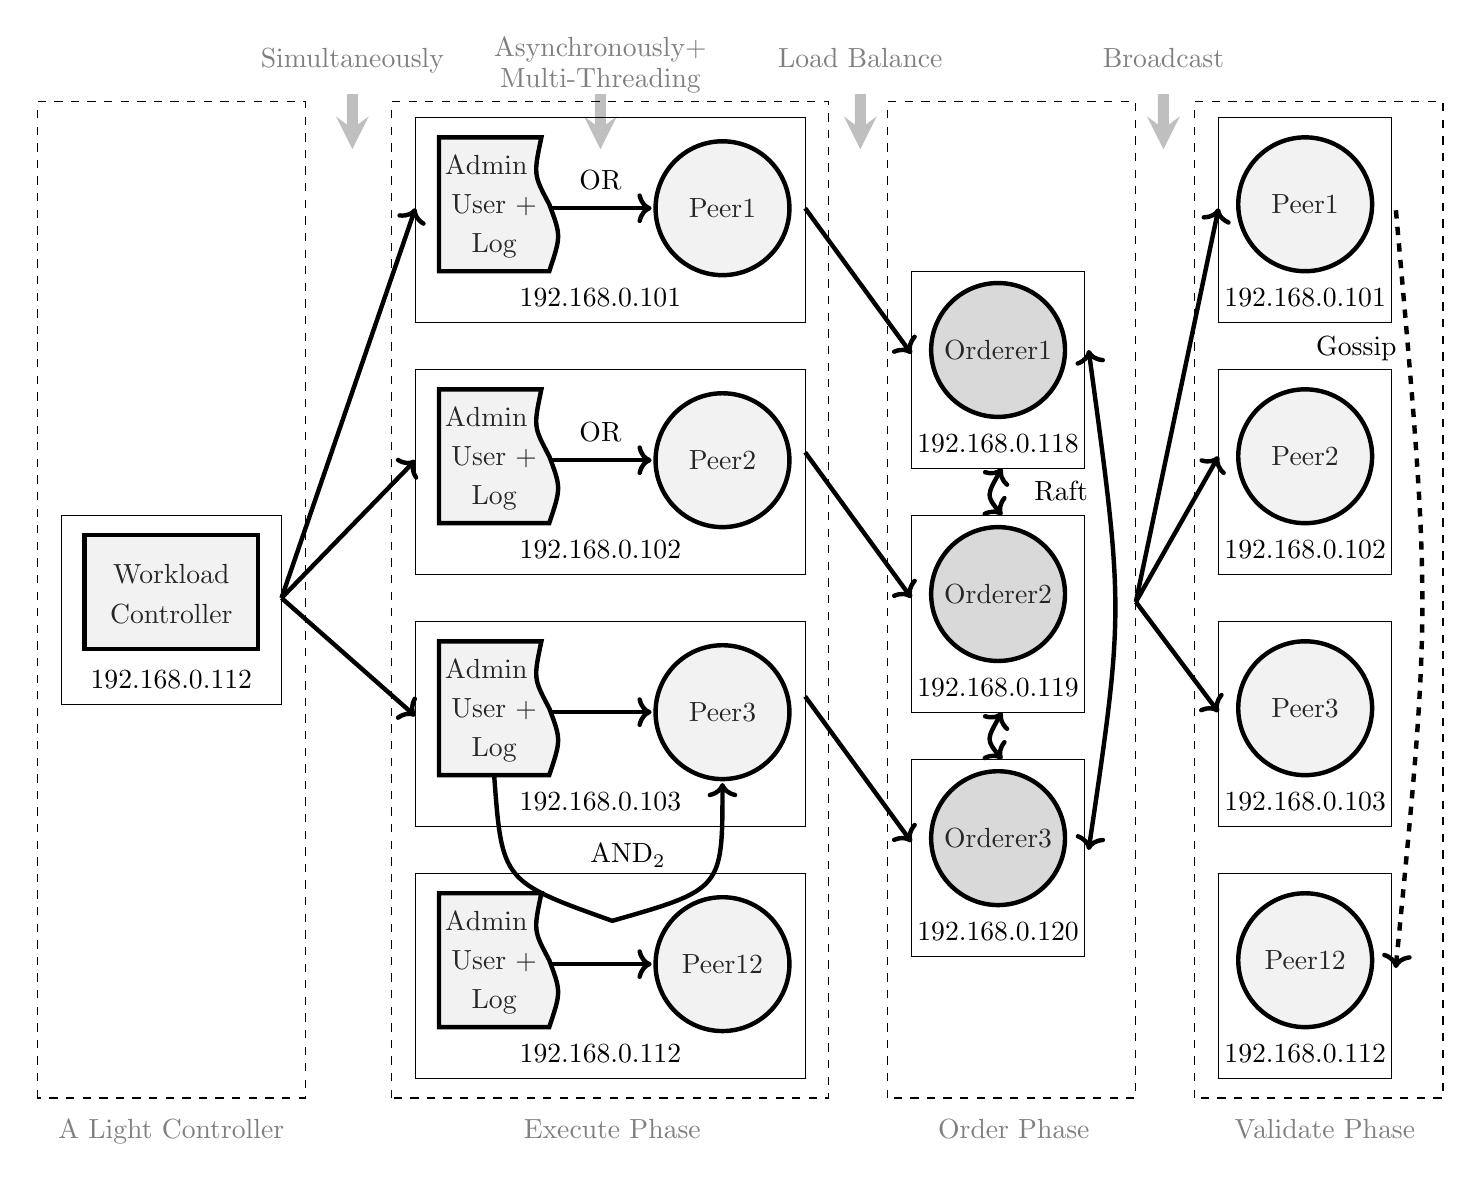 \usetikzlibrary{arrows}
\begin{tikzpicture}

% Function 0: Generator 192.168.0.101
% Usage of Function 0: \pic at (0, 0) {generator_101};
\tikzset{
	generator_101/.pic = {
	
	% draw scope 1.0
       \begin{scope}[scale=1.0]

	\node [below] at (0, 0) {Workload};
	\node [below] at (0, -0.5) {Controller};
	\draw [ultra thick, fill=lightgray, fill opacity=0.2](-1.1,-1.2) rectangle (1.1,0.25);     
	\node [below] at (0,-1.35) {192.168.0.112};
	\draw (-1.4,-1.9) rectangle (1.4,0.5);     

	\end{scope}
	}
}

% Function 1: Endorser 192.168.0.101
% Usage of Function 1: \pic at (0, 0) {login_script_101};
\tikzset{
	login_script_101/.pic = {
	
	% draw scope 1.0
       \begin{scope}[scale=1.0]

	\node [below] at (0, 0) {Admin};
	\node [below] at (0.1,-0.5) {User +};
	\node [below] at (0.1,-1) {Log};

	\draw [ultra thick, fill=lightgray, fill opacity=0.2]
  	(-0.6,0.1) -- (-0.6,-1.6) -- (0.8, -1.6) .. controls (0.95,-1.15) ..(0.8,-0.75).. controls (0.6,-0.375) ..(0.7,0.1)-- cycle;

	\node [below] at (3,-0.55) {Peer1};
	\draw [ultra thick, fill=lightgray, fill opacity=0.2](3,-0.8) circle (0.85cm);      

	\draw [ultra thick, ->](0.8,-0.8) -- (2.1,-0.8);
	\node [below] at (1.45,-0.2) {OR};

	\node [below] at (1.45,-1.7) {192.168.0.101};
	\draw (-0.9,-2.25) rectangle (4.05,0.35);      

	\end{scope}
	}
}

% Function 2: Endorser 192.168.0.102
% Usage of Function 2: \pic at (0, 0) {login_script_102};
\tikzset{
	login_script_102/.pic = {
	
	% draw scope 1.0
       \begin{scope}[scale=1.0]

	\node [below] at (0, 0) {Admin};
	\node [below] at (0.1,-0.5) {User +};
	\node [below] at (0.1,-1) {Log};

	\draw [ultra thick, fill=lightgray, fill opacity=0.2]
  	(-0.6,0.1) -- (-0.6,-1.6) -- (0.8, -1.6) .. controls (0.95,-1.15) ..(0.8,-0.75).. controls (0.6,-0.375) ..(0.7,0.1)-- cycle;

	\node [below] at (3,-0.55) {Peer2};
	\draw [ultra thick, fill=lightgray, fill opacity=0.2](3,-0.8) circle (0.85cm);      

	\draw [ultra thick, ->](0.8,-0.8) -- (2.1,-0.8);
	\node [below] at (1.45,-0.2) {OR};

	\node [below] at (1.45,-1.7) {192.168.0.102};
	\draw (-0.9,-2.25) rectangle (4.05,0.35);      

	\end{scope}
	}
}


% Function 3: Endorser 192.168.0.103
% Usage of Function 3: \pic at (0, 0) {login_script_103};
\tikzset{
	login_script_103/.pic = {
	
	% draw scope 1.0
       \begin{scope}[scale=1.0]

	\node [below] at (0, 0) {Admin};
	\node [below] at (0.1,-0.5) {User +};
	\node [below] at (0.1,-1) {Log};

	\draw [ultra thick, fill=lightgray, fill opacity=0.2]
  	(-0.6,0.1) -- (-0.6,-1.6) -- (0.8, -1.6) .. controls (0.95,-1.15) ..(0.8,-0.75).. controls (0.6,-0.375) ..(0.7,0.1)-- cycle;

	\node [below] at (3,-0.55) {Peer3};
	\draw [ultra thick, fill=lightgray, fill opacity=0.2](3,-0.8) circle (0.85cm);      

	\draw [ultra thick, ->](0.8,-0.8) -- (2.1,-0.8);

	\node [below] at (1.45,-1.7) {192.168.0.103};
	\draw (-0.9,-2.25) rectangle (4.05,0.35);     

	\end{scope}
	}
}


% Function 4: Endorser 192.168.0.112
% Usage of Function 4: \pic at (0, 0) {login_script_112};
\tikzset{
	login_script_112/.pic = {
	
	% draw scope 1.0
       \begin{scope}[scale=1.0]

	\node [below] at (0, 0) {Admin};
	\node [below] at (0.1,-0.5) {User +};
	\node [below] at (0.1,-1) {Log};

	\draw [ultra thick, fill=lightgray, fill opacity=0.2]
  	(-0.6,0.1) -- (-0.6,-1.6) -- (0.8, -1.6) .. controls (0.95,-1.15) ..(0.8,-0.75).. controls (0.6,-0.375) ..(0.7,0.1)-- cycle;

	\node [below] at (3,-0.55) {Peer12};
	\draw [ultra thick, fill=lightgray, fill opacity=0.2](3,-0.8) circle (0.85cm);      

	\draw [ultra thick, ->](0.8,-0.8) -- (2.1,-0.8);

	\node [below] at (1.45,-1.7) {192.168.0.112};
	\draw (-0.9,-2.25) rectangle (4.05,0.35);     

	\end{scope}
	}
}

% Function 5: Orderer 192.168.0.118
% Usage of Function 5: \pic at (0, 0) {orderer_118};
\tikzset{
	orderer_118/.pic = {
	
	% draw scope 1.0
       \begin{scope}[scale=1.0]

	\node [below] at (0, -0.55) {Orderer1};
	\draw [ultra thick, fill=gray, fill opacity=0.3](0,-0.8) circle (0.85cm);   
	\node [below] at (0,-1.75) {192.168.0.118};
	\draw (-1.1,-2.3) rectangle (1.1,0.2);      

	\end{scope}
	}
}

% Function 6: Orderer 192.168.0.119
% Usage of Function 6: \pic at (0, 0) {orderer_119};
\tikzset{
	orderer_119/.pic = {
	
	% draw scope 1.0
       \begin{scope}[scale=1.0]

	\node [below] at (0, -0.55) {Orderer2};
	\draw [ultra thick, fill=gray, fill opacity=0.3](0,-0.8) circle (0.85cm);   
	\node [below] at (0,-1.75) {192.168.0.119};
	\draw (-1.1,-2.3) rectangle (1.1,0.2);      

	\end{scope}
	}
}

% Function 7: Orderer 192.168.0.120
% Usage of Function 7: \pic at (0, 0) {orderer_120};
\tikzset{
	orderer_120/.pic = {
	
	% draw scope 1.0
       \begin{scope}[scale=1.0]

	\node [below] at (0, -0.55) {Orderer3};
	\draw [ultra thick, fill=gray, fill opacity=0.3](0,-0.8) circle (0.85cm);   
	\node [below] at (0,-1.75) {192.168.0.120};
	\draw (-1.1,-2.3) rectangle (1.1,0.2);      

	\end{scope}
	}
}

% Function 8: Validator 192.168.0.101
% Usage of Function 8: \pic at (0, 0) {validator_101};
\tikzset{
	validator_101/.pic = {
	
	% draw scope 1.0
       \begin{scope}[scale=1.0]

	\node [below] at (0, -0.55) {Peer1};
	\draw [ultra thick, fill=lightgray, fill opacity=0.2](0,-0.8) circle (0.85cm);   
	\node [below] at (0,-1.75) {192.168.0.101};
	\draw (-1.1,-2.3) rectangle (1.1,0.3);        

	\end{scope}
	}
}


% Function 9: Validator 192.168.0.102
% Usage of Function 9: \pic at (0, 0) {validator_102};
\tikzset{
	validator_102/.pic = {
	
	% draw scope 1.0
       \begin{scope}[scale=1.0]

	\node [below] at (0, -0.55) {Peer2};
	\draw [ultra thick, fill=lightgray, fill opacity=0.2](0,-0.8) circle (0.85cm);   
	\node [below] at (0,-1.75) {192.168.0.102};
	\draw (-1.1,-2.3) rectangle (1.1,0.3);        

	\end{scope}
	}
}

% Function 10: Validator 192.168.0.103
% Usage of Function 10: \pic at (0, 0) {validator_103};
\tikzset{
	validator_103/.pic = {
	
	% draw scope 1.0
       \begin{scope}[scale=1.0]

	\node [below] at (0, -0.55) {Peer3};
	\draw [ultra thick, fill=lightgray, fill opacity=0.2](0,-0.8) circle (0.85cm);   
	\node [below] at (0,-1.75) {192.168.0.103};
	\draw (-1.1,-2.3) rectangle (1.1,0.3);        

	\end{scope}
	}
}

% Function 11: Validator 192.168.0.112
% Usage of Function 11: \pic at (0, 0) {validator_112};
\tikzset{
	validator_112/.pic = {
	
	% draw scope 1.0
       \begin{scope}[scale=1.0]

	\node [below] at (0, -0.55) {Peer12};
	\draw [ultra thick, fill=lightgray, fill opacity=0.2](0,-0.8) circle (0.85cm);   
	\node [below] at (0,-1.75) {192.168.0.112};
	\draw (-1.1,-2.3) rectangle (1.1,0.3);        

	\end{scope}
	}
}


% Main Function
\pic at (-4, -5.2) {generator_101};   

\pic at (0, 0) {login_script_101};
   
\pic at (0, -3.2) {login_script_102};
   
\pic at (0, -6.4) {login_script_103};
  
\draw [ultra thick, ->](0.1,-8) .. controls (0.2,-9.35) .. (1.6,-9.85).. controls (3,-9.45).. (3,-8.1);
  
\pic at (0, -9.6) {login_script_112};
 
\node [below] at (1.8,-8.75) {AND$_2$};

\pic at (6.5, -1.8) {orderer_118};

\pic at (6.5, -4.9) {orderer_119};

\pic at (6.5, -8) {orderer_120};

\pic at (10.4, 0.05) {validator_101};

\pic at (10.4, -3.15) {validator_102};

\pic at (10.4, -6.35) {validator_103};

\pic at (10.4, -9.55) {validator_112};

% ------------------------
\node [below, fill opacity=0.5] at (-4,-12.25) {A Light Controller};
\draw [dashed](-5.7,-12.1) rectangle (-2.3,0.55);

\node [below, fill opacity=0.5] at (1.6,-12.25) {Execute Phase};
\draw [dashed](-1.2,-12.1) rectangle (4.35,0.55);

\draw [<->,ultra thick] (7.65,-8.95) .. controls (8.1,-5.9) ..(7.65,-2.6);
\draw [<->,ultra thick] (6.55,-4.7) .. controls (6.35,-4.45) .. (6.55,-4.1);
\draw [<->,ultra thick] (6.55,-7.8) .. controls (6.35,-7.55) .. (6.55,-7.2);
\node [below] at (7.3,-4.15) {Raft};

\node [below, fill opacity=0.5] at (6.7,-12.25) {Order Phase};
\draw [dashed](5.1,-12.1) rectangle (8.25,0.55);

\node [below] at (11.05,-2.3) {Gossip};
\draw [dashed, <-, ultra thick] (11.55,-10.45) .. controls (12,-5.85) ..(11.55,-0.8);

\node [below, fill opacity=0.5] at (10.65,-12.25) {Validate Phase};
\draw [dashed](9,-12.1) rectangle (12.15,0.55);

\draw [->, ultra thick] (-2.6,-5.75) -- (-0.9,-0.8);
\draw [->, ultra thick] (-2.6,-5.75) -- (-0.9,-4);
\draw [->, ultra thick] (-2.6,-5.75) -- (-0.9,-7.25);

\draw [->, ultra thick] (4.05,-0.8) -- (5.4,-2.65);
\draw [->, ultra thick] (4.05,-3.9) -- (5.4,-5.75);
\draw [->, ultra thick] (4.05,-7) -- (5.4,-8.85);

\draw [->, ultra thick] (8.25,-5.8) -- (9.3,-0.8);
\draw [->, ultra thick] (8.25,-5.8) -- (9.3,-3.95);
\draw [->, ultra thick] (8.25,-5.8) -- (9.3,-7.2);

\node [below, fill opacity=0.5] at (-1.7,1.35) {Simultaneously};
\begin{scope}[transparency group, opacity=0.25]
	\draw[-stealth, line width=4pt] (-1.7,0.65) -- (-1.7,-0.05);
\end{scope}


\node [below, fill opacity=0.5] at (1.45,1.5) {Asynchronously+};
\node [below, fill opacity=0.5] at (1.45,1.1) {Multi-Threading};
\begin{scope}[transparency group, opacity=0.25]
	\draw[-stealth, line width=4pt] (1.45,0.65) -- (1.45,-0.05);
\end{scope}


\node [below, fill opacity=0.5] at (4.75,1.35) {Load Balance};
\begin{scope}[transparency group, opacity=0.25]
	\draw[-stealth, line width=4pt] (4.75,0.65) -- (4.75,-0.05);
\end{scope}


\node [below, fill opacity=0.5] at (8.6,1.35) {Broadcast};
\begin{scope}[transparency group, opacity=0.25]
	\draw[-stealth, line width=4pt] (8.6,0.65) -- (8.6,-0.05);
\end{scope}

\end{tikzpicture}